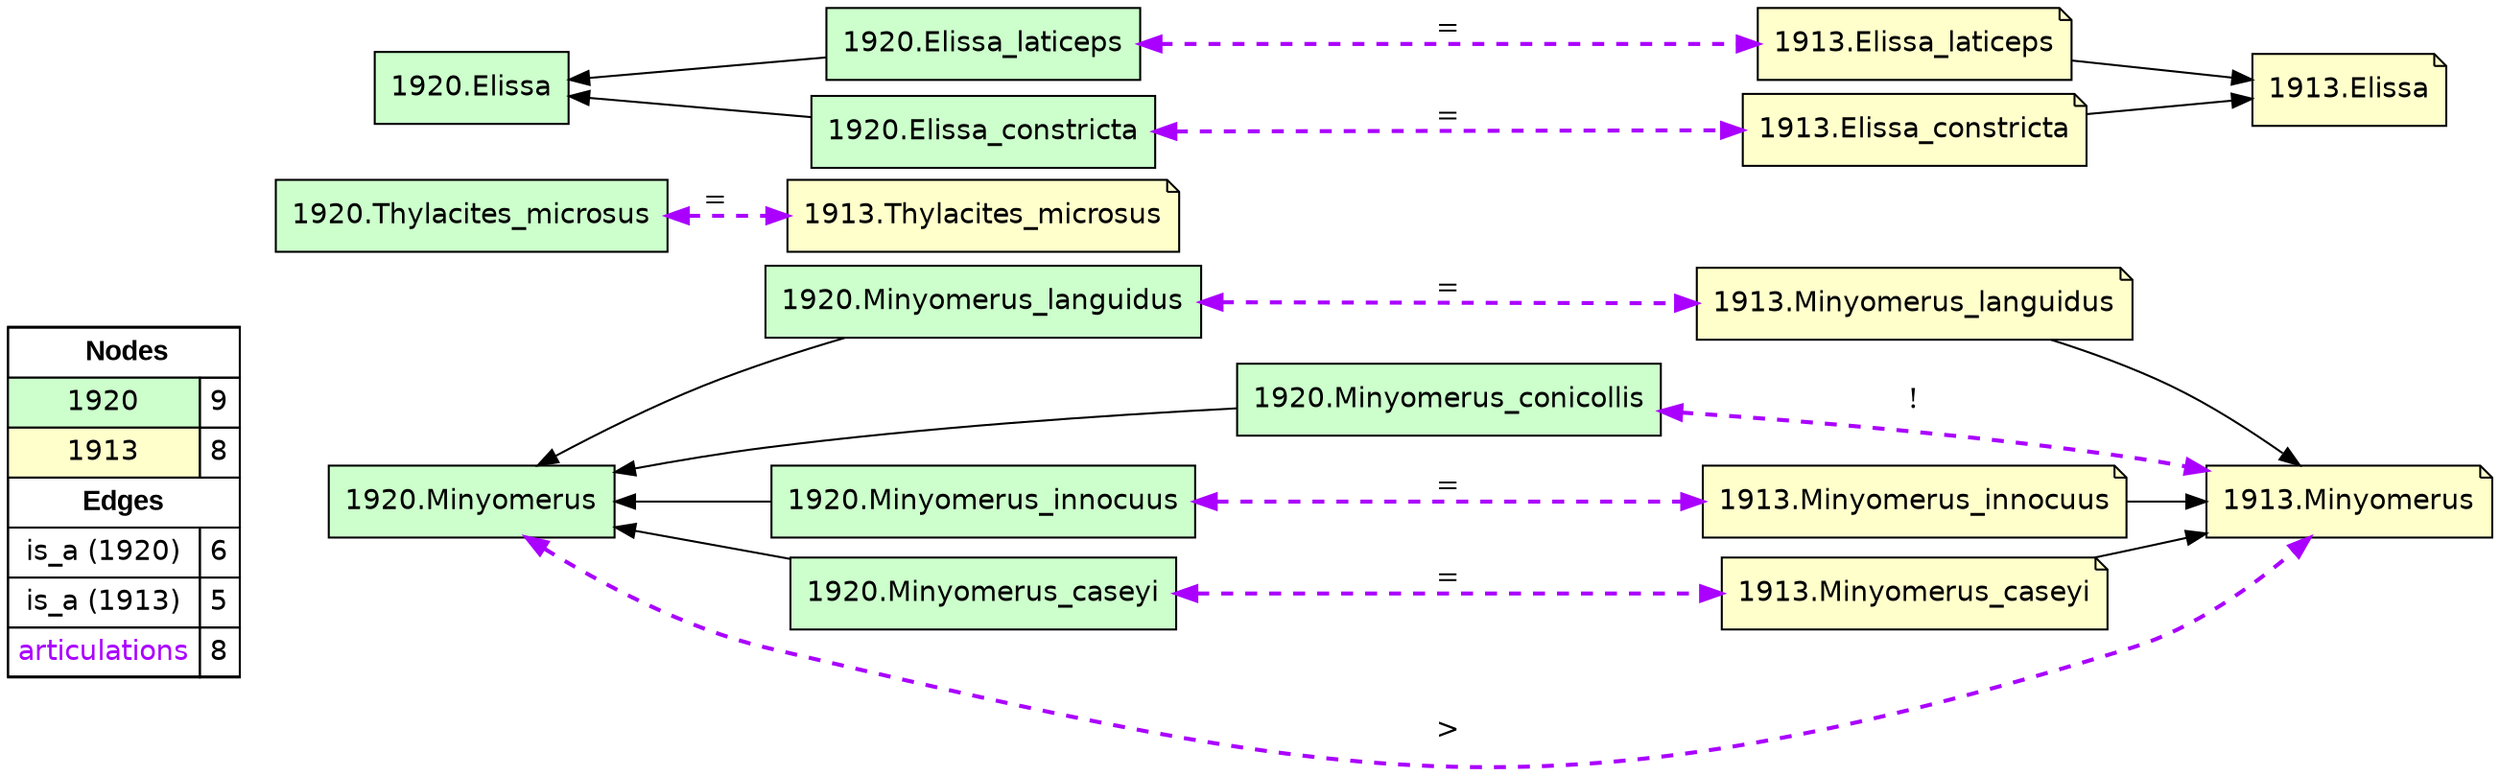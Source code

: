 digraph{
rankdir=LR
node[shape=circle style=filled fillcolor="#FFFFFF"] 
node[shape=box style=filled fillcolor="#CCFFCC" fontname="helvetica"] 
"1920.Minyomerus_languidus"
"1920.Thylacites_microsus"
"1920.Elissa_laticeps"
"1920.Minyomerus"
"1920.Minyomerus_conicollis"
"1920.Minyomerus_innocuus"
"1920.Minyomerus_caseyi"
"1920.Elissa_constricta"
"1920.Elissa"
node[shape=circle style=filled fillcolor="#FFFFFF"] 
node[shape=note style=filled fillcolor="#FFFFCC" fontname="helvetica"] 
"1913.Minyomerus_languidus"
"1913.Thylacites_microsus"
"1913.Elissa_laticeps"
"1913.Minyomerus_caseyi"
"1913.Minyomerus"
"1913.Elissa_constricta"
"1913.Elissa"
"1913.Minyomerus_innocuus"
edge[style=solid color="#000000" constraint=true penwidth=1 dir=forward]
edge[style=solid color="#000000" constraint=true penwidth=1 dir=forward]
"1920.Minyomerus" -> "1920.Minyomerus_languidus" [dir=back]
"1920.Elissa" -> "1920.Elissa_constricta" [dir=back]
"1920.Minyomerus" -> "1920.Minyomerus_caseyi" [dir=back]
"1920.Minyomerus" -> "1920.Minyomerus_conicollis" [dir=back]
"1920.Elissa" -> "1920.Elissa_laticeps" [dir=back]
"1920.Minyomerus" -> "1920.Minyomerus_innocuus" [dir=back]
edge[style=solid color="#000000" constraint=true penwidth=1 dir=forward]
edge[style=solid color="#000000" constraint=true penwidth=1 dir=forward]
"1913.Elissa_laticeps" -> "1913.Elissa"
"1913.Minyomerus_caseyi" -> "1913.Minyomerus"
"1913.Minyomerus_languidus" -> "1913.Minyomerus"
"1913.Minyomerus_innocuus" -> "1913.Minyomerus"
"1913.Elissa_constricta" -> "1913.Elissa"
edge[style=solid color="#000000" constraint=true penwidth=1 dir=forward]
edge[style=dashed color="#AA00FF" constraint=true penwidth=2 dir=both]
"1920.Minyomerus_languidus" -> "1913.Minyomerus_languidus" [label="="]
"1920.Minyomerus_caseyi" -> "1913.Minyomerus_caseyi" [label="="]
"1920.Minyomerus" -> "1913.Minyomerus" [label=">"]
"1920.Minyomerus_innocuus" -> "1913.Minyomerus_innocuus" [label="="]
"1920.Elissa_laticeps" -> "1913.Elissa_laticeps" [label="="]
"1920.Thylacites_microsus" -> "1913.Thylacites_microsus" [label="="]
"1920.Minyomerus_conicollis" -> "1913.Minyomerus" [label="!"]
"1920.Elissa_constricta" -> "1913.Elissa_constricta" [label="="]
node[shape=box] 
{rank=source Legend [fillcolor= white margin=0 label=< 
 <TABLE BORDER="0" CELLBORDER="1" CELLSPACING="0" CELLPADDING="4"> 
<TR> <TD COLSPAN="2"><font face="Arial Black"> Nodes</font></TD> </TR> 
<TR> 
 <TD bgcolor="#CCFFCC" fontname="helvetica">1920</TD> 
 <TD>9</TD> 
 </TR> 
<TR> 
 <TD bgcolor="#FFFFCC" fontname="helvetica">1913</TD> 
 <TD>8</TD> 
 </TR> 
<TR> <TD COLSPAN="2"><font face = "Arial Black"> Edges </font></TD> </TR> 
<TR> 
 <TD><font color ="#000000">is_a (1920)</font></TD><TD>6</TD>
</TR>
<TR> 
 <TD><font color ="#000000">is_a (1913)</font></TD><TD>5</TD>
</TR>
<TR> 
 <TD><font color ="#AA00FF">articulations</font></TD><TD>8</TD>
</TR>
</TABLE> 
 >] } 
}